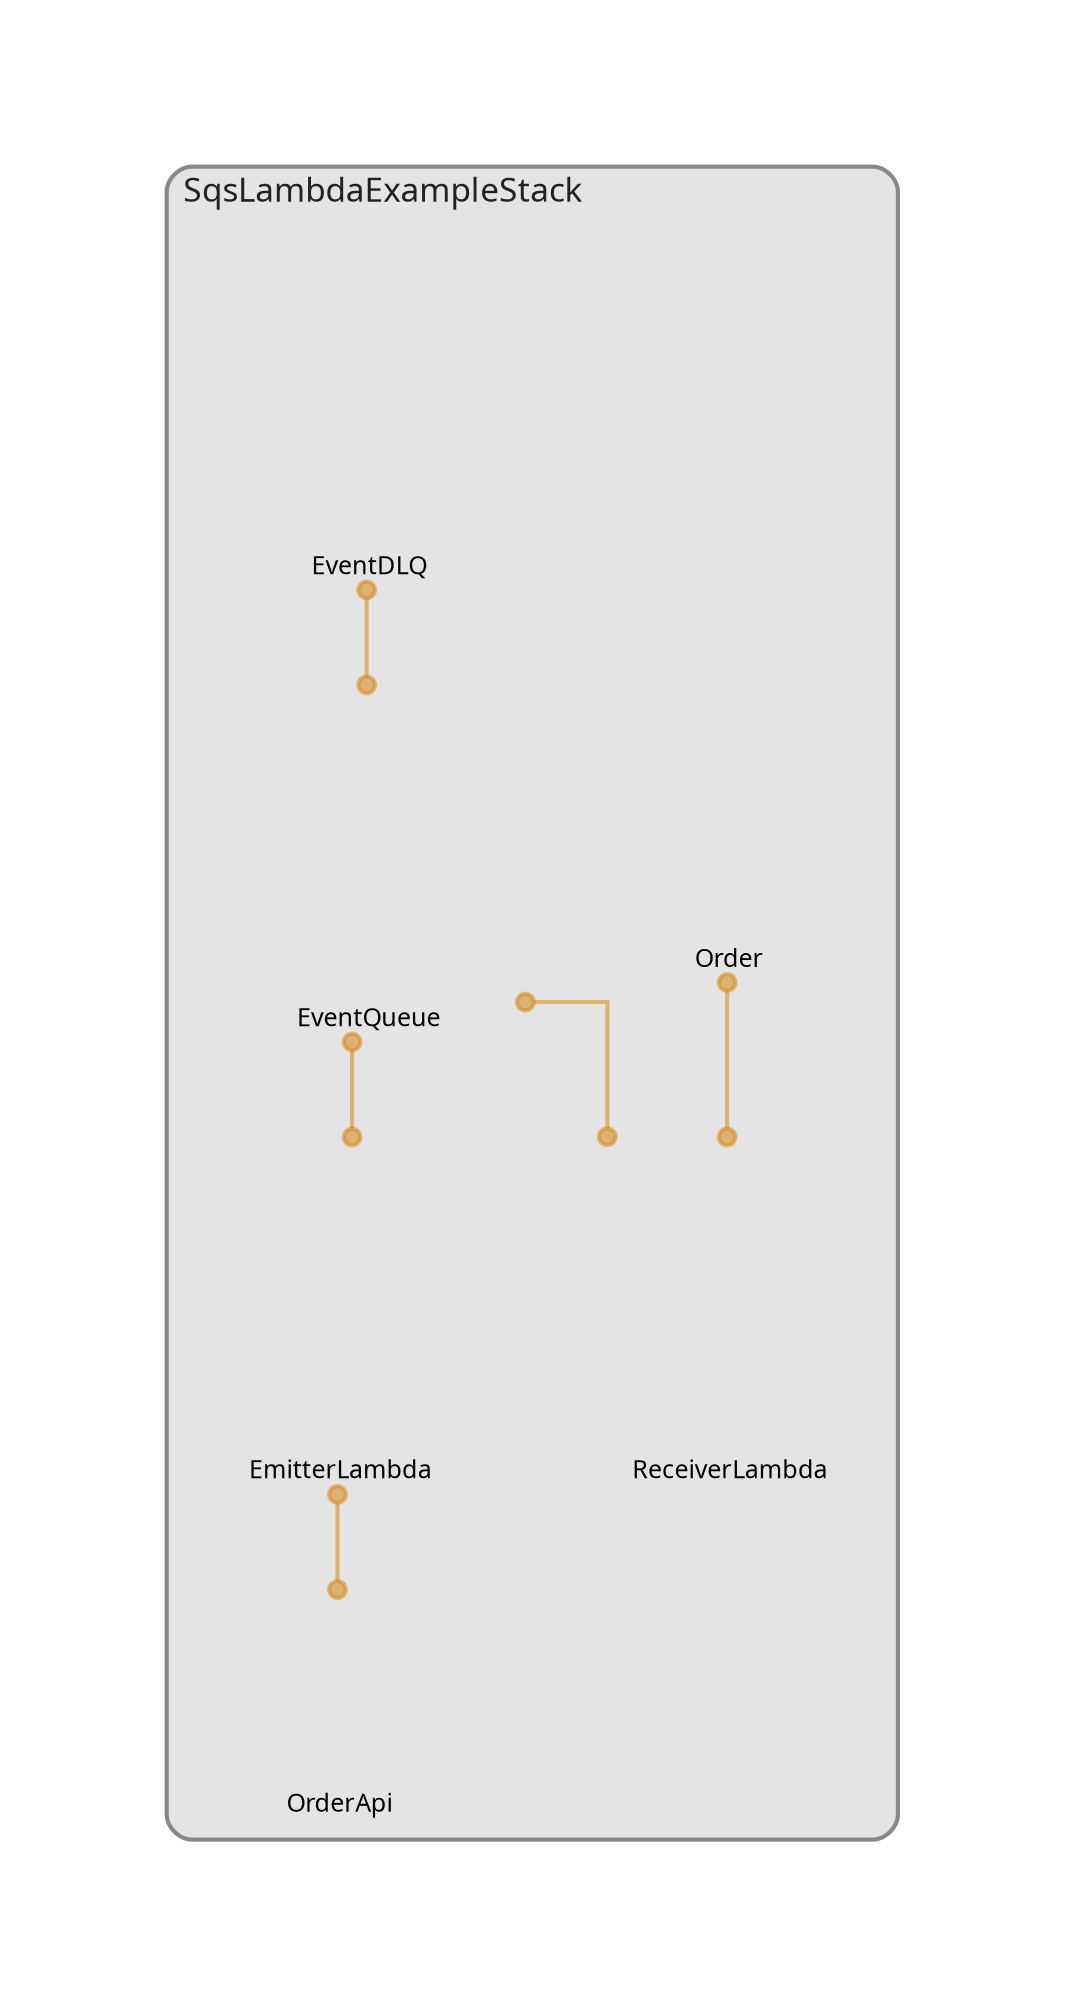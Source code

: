 digraph "Diagram" {
  splines = "ortho";
  pad = "1.0";
  nodesep = "0.60";
  ranksep = "0.75";
  fontname = "Sans-Serif";
  fontsize = "15";
  dpi = "200";
  rankdir = "BT";
  compound = "true";
  fontcolor = "#222222";
  edge [
    color = "#D5871488",
    penwidth = 2,
    arrowhead = "dot",
    arrowtail = "dot",
  ];
  node [
    shape = "box",
    style = "rounded",
    fixedsize = true,
    width = 1.7,
    height = 1.7,
    labelloc = "c",
    imagescale = true,
    fontname = "Sans-Serif",
    fontsize = 8,
    margin = 8,
  ];
  subgraph "SqsLambdaExampleStack" {
    subgraph "cluster-SubGraph.SqsLambdaExampleStack" {
      graph [
        label = "SqsLambdaExampleStack",
        labelloc = "b",
        labeljust = "l",
        margin = "10",
        fontsize = "16",
        penwidth = "2",
        pencolor = "#888888",
        style = "filled,rounded",
        fillcolor = "#e4e4e4",
      ];
      "SqsLambdaExampleStack/Order" [
        label = " Order",
        fontsize = 12,
        image = "/home/codigo-morsa/informatica/aws/cdk/sqs_lambda_example/node_modules/cdk-dia/icons/aws/Service/Arch_Database/64/Arch_Amazon-DynamoDB_64@5x.png",
        imagescale = "true",
        imagepos = "tc",
        penwidth = "0",
        shape = "node",
        fixedsize = "true",
        labelloc = "b",
        width = 1.2,
        height = 1.466,
      ];
      "SqsLambdaExampleStack/EventDLQ" [
        label = " EventDLQ",
        fontsize = 12,
        image = "/home/codigo-morsa/informatica/aws/cdk/sqs_lambda_example/node_modules/cdk-dia/icons/aws/Service/Arch_App-Integration/Arch_64/Arch_AWS-Simple-Queue-Service_64@5x.png",
        imagescale = "true",
        imagepos = "tc",
        penwidth = "0",
        shape = "node",
        fixedsize = "true",
        labelloc = "b",
        width = 2,
        height = 2.266,
      ];
      "SqsLambdaExampleStack/EventQueue" [
        label = " EventQueue",
        fontsize = 12,
        image = "/home/codigo-morsa/informatica/aws/cdk/sqs_lambda_example/node_modules/cdk-dia/icons/aws/Service/Arch_App-Integration/Arch_64/Arch_AWS-Simple-Queue-Service_64@5x.png",
        imagescale = "true",
        imagepos = "tc",
        penwidth = "0",
        shape = "node",
        fixedsize = "true",
        labelloc = "b",
        width = 2,
        height = 2.266,
      ];
      "SqsLambdaExampleStack/EmitterLambda" [
        label = " EmitterLambda",
        fontsize = 12,
        image = "/home/codigo-morsa/informatica/aws/cdk/sqs_lambda_example/node_modules/cdk-dia/icons/aws/Service/Arch_Compute/64/Arch_AWS-Lambda_64@5x.png",
        imagescale = "true",
        imagepos = "tc",
        penwidth = "0",
        shape = "node",
        fixedsize = "true",
        labelloc = "b",
        width = 2,
        height = 2.266,
      ];
      "SqsLambdaExampleStack/ReceiverLambda" [
        label = " ReceiverLambda",
        fontsize = 12,
        image = "/home/codigo-morsa/informatica/aws/cdk/sqs_lambda_example/node_modules/cdk-dia/icons/aws/Service/Arch_Compute/64/Arch_AWS-Lambda_64@5x.png",
        imagescale = "true",
        imagepos = "tc",
        penwidth = "0",
        shape = "node",
        fixedsize = "true",
        labelloc = "b",
        width = 2,
        height = 2.266,
      ];
      "SqsLambdaExampleStack/OrderApi" [
        label = " OrderApi",
        fontsize = 12,
        image = "/home/codigo-morsa/informatica/aws/cdk/sqs_lambda_example/node_modules/cdk-dia/icons/aws/Service/Arch_Networking-Content/64/Arch_Amazon-API-Gateway_64@5x.png",
        imagescale = "true",
        imagepos = "tc",
        penwidth = "0",
        shape = "node",
        fixedsize = "true",
        labelloc = "b",
        width = 1.2,
        height = 1.466,
      ];
    }
  }
  "SqsLambdaExampleStack/EventQueue" -> "SqsLambdaExampleStack/EventDLQ" [
    dir = "both",
  ];
  "SqsLambdaExampleStack/EmitterLambda" -> "SqsLambdaExampleStack/EventQueue" [
    dir = "both",
  ];
  "SqsLambdaExampleStack/ReceiverLambda" -> "SqsLambdaExampleStack/Order" [
    dir = "both",
  ];
  "SqsLambdaExampleStack/ReceiverLambda" -> "SqsLambdaExampleStack/EventQueue" [
    dir = "both",
  ];
  "SqsLambdaExampleStack/OrderApi" -> "SqsLambdaExampleStack/EmitterLambda" [
    dir = "both",
  ];
}